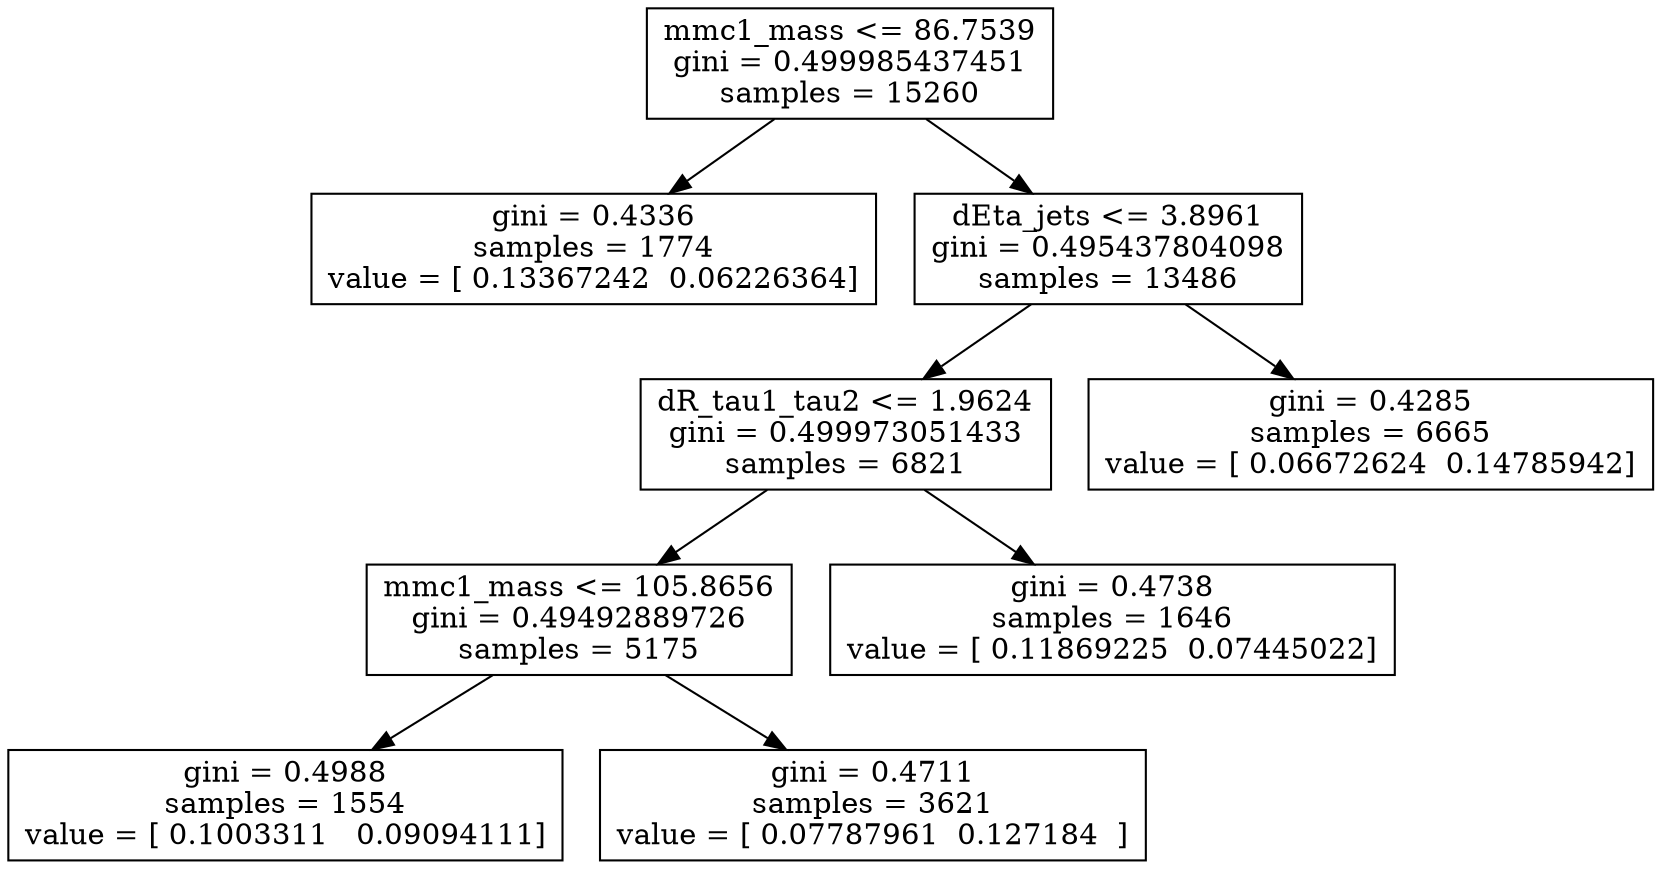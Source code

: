 digraph Tree {
0 [label="mmc1_mass <= 86.7539\ngini = 0.499985437451\nsamples = 15260", shape="box"] ;
1 [label="gini = 0.4336\nsamples = 1774\nvalue = [ 0.13367242  0.06226364]", shape="box"] ;
0 -> 1 ;
2 [label="dEta_jets <= 3.8961\ngini = 0.495437804098\nsamples = 13486", shape="box"] ;
0 -> 2 ;
3 [label="dR_tau1_tau2 <= 1.9624\ngini = 0.499973051433\nsamples = 6821", shape="box"] ;
2 -> 3 ;
4 [label="mmc1_mass <= 105.8656\ngini = 0.49492889726\nsamples = 5175", shape="box"] ;
3 -> 4 ;
5 [label="gini = 0.4988\nsamples = 1554\nvalue = [ 0.1003311   0.09094111]", shape="box"] ;
4 -> 5 ;
6 [label="gini = 0.4711\nsamples = 3621\nvalue = [ 0.07787961  0.127184  ]", shape="box"] ;
4 -> 6 ;
7 [label="gini = 0.4738\nsamples = 1646\nvalue = [ 0.11869225  0.07445022]", shape="box"] ;
3 -> 7 ;
8 [label="gini = 0.4285\nsamples = 6665\nvalue = [ 0.06672624  0.14785942]", shape="box"] ;
2 -> 8 ;
}